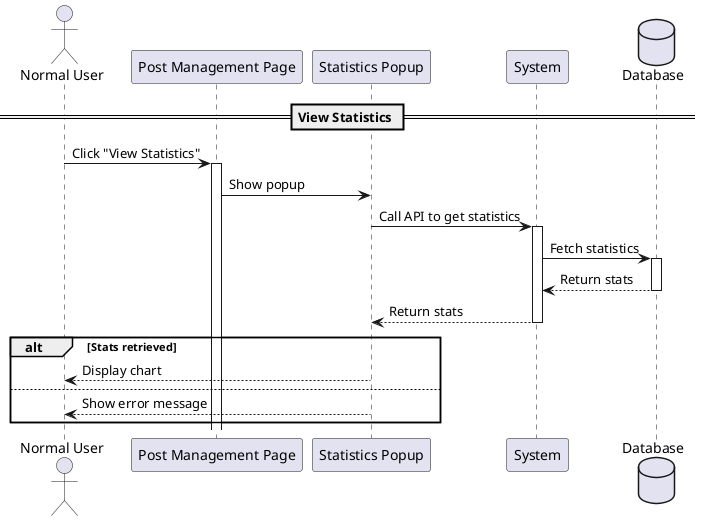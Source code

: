 @startuml
actor "Normal User" as NormalUser
participant "Post Management Page" as PostPage
participant "Statistics Popup" as StatsPopup
participant System
database Database

== View Statistics ==
NormalUser -> PostPage : Click "View Statistics"
activate PostPage
PostPage -> StatsPopup : Show popup
StatsPopup -> System : Call API to get statistics
activate System
System -> Database : Fetch statistics
activate Database
Database --> System : Return stats
deactivate Database
System --> StatsPopup : Return stats
deactivate System

alt Stats retrieved
    StatsPopup --> NormalUser : Display chart
else
    StatsPopup --> NormalUser : Show error message
end
deactivate StatsPopup
@enduml
